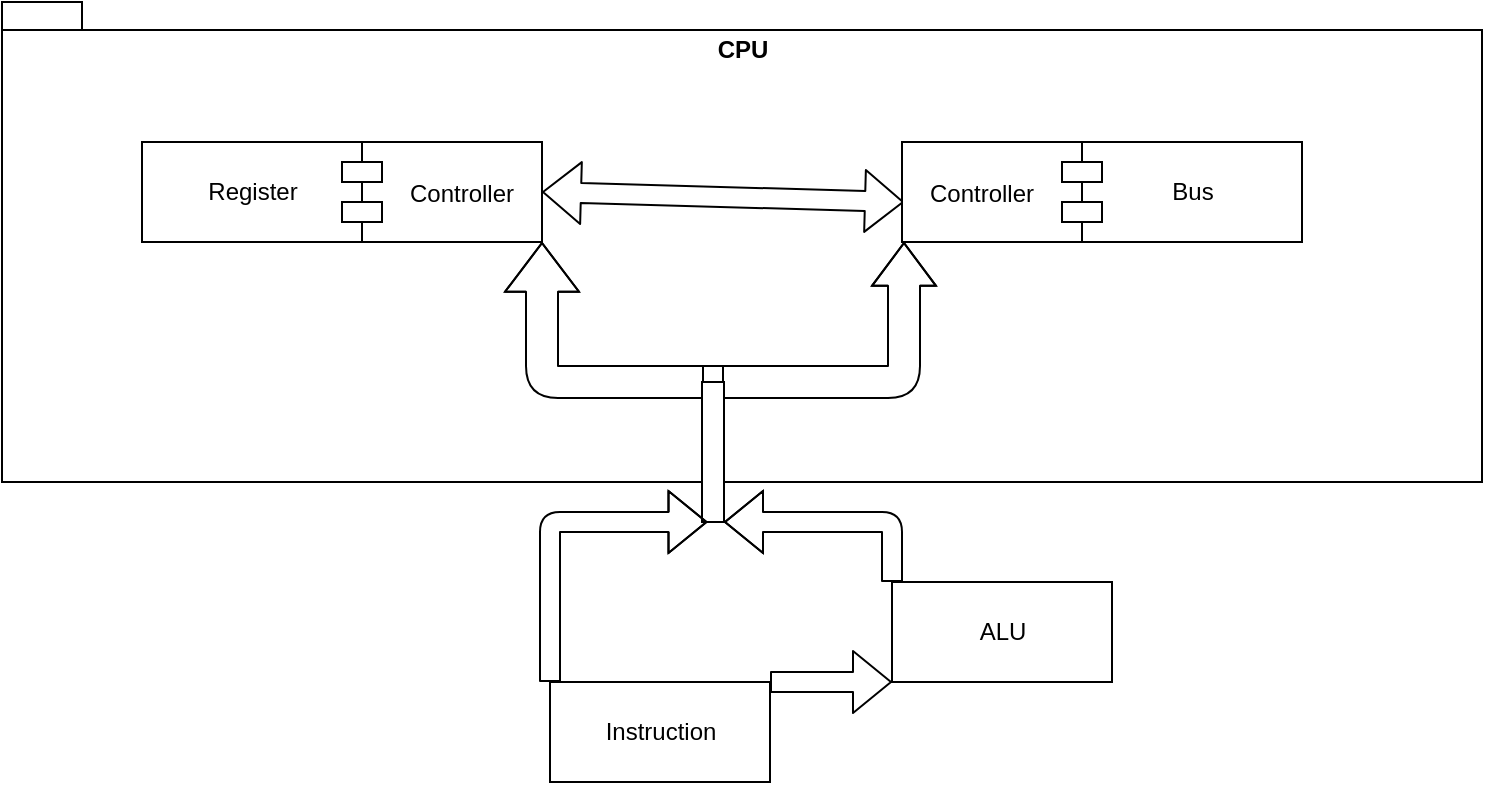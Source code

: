 <mxfile version="15.2.7" type="device" pages="4"><diagram id="C5RBs43oDa-KdzZeNtuy" name="Data-Flow (General)"><mxGraphModel dx="872" dy="475" grid="1" gridSize="10" guides="1" tooltips="1" connect="1" arrows="1" fold="1" page="1" pageScale="1" pageWidth="827" pageHeight="1169" math="0" shadow="0"><root><mxCell id="WIyWlLk6GJQsqaUBKTNV-0"/><mxCell id="WIyWlLk6GJQsqaUBKTNV-1" parent="WIyWlLk6GJQsqaUBKTNV-0"/><mxCell id="gwC7yzurPwSdg5O-eouE-0" value="CPU" style="shape=folder;fontStyle=1;spacingTop=10;tabWidth=40;tabHeight=14;tabPosition=left;html=1;align=center;verticalAlign=top;" parent="WIyWlLk6GJQsqaUBKTNV-1" vertex="1"><mxGeometry x="30" y="50" width="740" height="240" as="geometry"/></mxCell><mxCell id="NTaahu9hWmE2fS8xSLEn-0" value="Register" style="html=1;" parent="WIyWlLk6GJQsqaUBKTNV-1" vertex="1"><mxGeometry x="100" y="120" width="110" height="50" as="geometry"/></mxCell><mxCell id="NTaahu9hWmE2fS8xSLEn-2" value="Bus" style="html=1;" parent="WIyWlLk6GJQsqaUBKTNV-1" vertex="1"><mxGeometry x="570" y="120" width="110" height="50" as="geometry"/></mxCell><mxCell id="NTaahu9hWmE2fS8xSLEn-6" value="" style="shape=flexArrow;endArrow=classic;startArrow=classic;html=1;exitX=1;exitY=0.5;exitDx=0;exitDy=0;" parent="WIyWlLk6GJQsqaUBKTNV-1" edge="1" source="NTaahu9hWmE2fS8xSLEn-7"><mxGeometry width="100" height="100" relative="1" as="geometry"><mxPoint x="320" y="144.5" as="sourcePoint"/><mxPoint x="481" y="150" as="targetPoint"/></mxGeometry></mxCell><mxCell id="NTaahu9hWmE2fS8xSLEn-7" value="Controller" style="shape=module;align=left;spacingLeft=20;align=center;verticalAlign=middle;" parent="WIyWlLk6GJQsqaUBKTNV-1" vertex="1"><mxGeometry x="200" y="120" width="100" height="50" as="geometry"/></mxCell><mxCell id="NTaahu9hWmE2fS8xSLEn-8" value="Controller" style="shape=module;align=left;spacingLeft=-20;align=center;verticalAlign=middle;rotation=0;flipH=1;" parent="WIyWlLk6GJQsqaUBKTNV-1" vertex="1"><mxGeometry x="480" y="120" width="100" height="50" as="geometry"/></mxCell><mxCell id="aBip2Xee3t7GvrZ2dC4Y-0" value="Instruction" style="html=1;" parent="WIyWlLk6GJQsqaUBKTNV-1" vertex="1"><mxGeometry x="304" y="390" width="110" height="50" as="geometry"/></mxCell><mxCell id="aBip2Xee3t7GvrZ2dC4Y-1" value="" style="shape=flexArrow;endArrow=classic;html=1;width=16;endSize=7.79;entryX=1;entryY=1;entryDx=0;entryDy=0;exitX=1;exitY=0;exitDx=0;exitDy=0;" parent="WIyWlLk6GJQsqaUBKTNV-1" source="N5a3DTM2W1D2WRgjUlHs-0" target="NTaahu9hWmE2fS8xSLEn-7" edge="1"><mxGeometry width="50" height="50" relative="1" as="geometry"><mxPoint x="280" y="370" as="sourcePoint"/><mxPoint x="310" y="180" as="targetPoint"/><Array as="points"><mxPoint x="300" y="240"/></Array></mxGeometry></mxCell><mxCell id="aBip2Xee3t7GvrZ2dC4Y-2" value="" style="shape=flexArrow;endArrow=classic;html=1;width=16;endSize=6.8;endWidth=15;entryX=0.99;entryY=1;entryDx=0;entryDy=0;entryPerimeter=0;exitX=0;exitY=0;exitDx=0;exitDy=0;" parent="WIyWlLk6GJQsqaUBKTNV-1" source="N5a3DTM2W1D2WRgjUlHs-0" target="NTaahu9hWmE2fS8xSLEn-8" edge="1"><mxGeometry width="50" height="50" relative="1" as="geometry"><mxPoint x="450" y="250" as="sourcePoint"/><mxPoint x="480" y="180" as="targetPoint"/><Array as="points"><mxPoint x="481" y="240"/></Array></mxGeometry></mxCell><mxCell id="N5a3DTM2W1D2WRgjUlHs-0" value="" style="rounded=0;whiteSpace=wrap;html=1;" vertex="1" parent="WIyWlLk6GJQsqaUBKTNV-1"><mxGeometry x="380" y="240" width="11" height="70" as="geometry"/></mxCell><mxCell id="N5a3DTM2W1D2WRgjUlHs-5" value="ALU" style="html=1;" vertex="1" parent="WIyWlLk6GJQsqaUBKTNV-1"><mxGeometry x="475" y="340" width="110" height="50" as="geometry"/></mxCell><mxCell id="N5a3DTM2W1D2WRgjUlHs-6" value="" style="shape=flexArrow;endArrow=classic;html=1;exitX=1;exitY=0;exitDx=0;exitDy=0;entryX=0;entryY=1;entryDx=0;entryDy=0;" edge="1" parent="WIyWlLk6GJQsqaUBKTNV-1" source="aBip2Xee3t7GvrZ2dC4Y-0" target="N5a3DTM2W1D2WRgjUlHs-5"><mxGeometry width="50" height="50" relative="1" as="geometry"><mxPoint x="460" y="460" as="sourcePoint"/><mxPoint x="510" y="410" as="targetPoint"/></mxGeometry></mxCell><mxCell id="N5a3DTM2W1D2WRgjUlHs-7" value="" style="shape=flexArrow;endArrow=classic;html=1;exitX=0;exitY=0;exitDx=0;exitDy=0;entryX=0.25;entryY=1;entryDx=0;entryDy=0;" edge="1" parent="WIyWlLk6GJQsqaUBKTNV-1" source="aBip2Xee3t7GvrZ2dC4Y-0" target="N5a3DTM2W1D2WRgjUlHs-0"><mxGeometry width="50" height="50" relative="1" as="geometry"><mxPoint x="424" y="400" as="sourcePoint"/><mxPoint x="460" y="380" as="targetPoint"/><Array as="points"><mxPoint x="304" y="310"/></Array></mxGeometry></mxCell><mxCell id="N5a3DTM2W1D2WRgjUlHs-8" value="" style="shape=flexArrow;endArrow=classic;html=1;exitX=0;exitY=0;exitDx=0;exitDy=0;entryX=1;entryY=1;entryDx=0;entryDy=0;" edge="1" parent="WIyWlLk6GJQsqaUBKTNV-1" source="N5a3DTM2W1D2WRgjUlHs-5" target="N5a3DTM2W1D2WRgjUlHs-0"><mxGeometry width="50" height="50" relative="1" as="geometry"><mxPoint x="369" y="400" as="sourcePoint"/><mxPoint x="392.75" y="320" as="targetPoint"/><Array as="points"><mxPoint x="475" y="310"/></Array></mxGeometry></mxCell></root></mxGraphModel></diagram><diagram id="FSR4opxZ3w6vxk6FEuXj" name="Register"><mxGraphModel dx="872" dy="475" grid="1" gridSize="10" guides="1" tooltips="1" connect="1" arrows="1" fold="1" page="1" pageScale="1" pageWidth="827" pageHeight="1169" math="0" shadow="0"><root><mxCell id="fo_sAeJvhwMg7Au-9o_D-0"/><mxCell id="fo_sAeJvhwMg7Au-9o_D-1" parent="fo_sAeJvhwMg7Au-9o_D-0"/><mxCell id="fo_sAeJvhwMg7Au-9o_D-6" value="register" style="shape=folder;fontStyle=1;spacingTop=10;tabWidth=40;tabHeight=14;tabPosition=left;html=1;verticalAlign=top;align=center;" parent="fo_sAeJvhwMg7Au-9o_D-1" vertex="1"><mxGeometry y="50" width="880" height="520" as="geometry"/></mxCell><mxCell id="fo_sAeJvhwMg7Au-9o_D-2" value="Register" style="swimlane;fontStyle=1;align=center;verticalAlign=top;childLayout=stackLayout;horizontal=1;startSize=26;horizontalStack=0;resizeParent=1;resizeParentMax=0;resizeLast=0;collapsible=1;marginBottom=0;" parent="fo_sAeJvhwMg7Au-9o_D-1" vertex="1"><mxGeometry x="270" y="100" width="190" height="100" as="geometry"/></mxCell><mxCell id="fo_sAeJvhwMg7Au-9o_D-3" value="# value: uint8_t" style="text;strokeColor=none;fillColor=none;align=left;verticalAlign=top;spacingLeft=4;spacingRight=4;overflow=hidden;rotatable=0;points=[[0,0.5],[1,0.5]];portConstraint=eastwest;" parent="fo_sAeJvhwMg7Au-9o_D-2" vertex="1"><mxGeometry y="26" width="190" height="26" as="geometry"/></mxCell><mxCell id="fo_sAeJvhwMg7Au-9o_D-4" value="" style="line;strokeWidth=1;fillColor=none;align=left;verticalAlign=middle;spacingTop=-1;spacingLeft=3;spacingRight=3;rotatable=0;labelPosition=right;points=[];portConstraint=eastwest;" parent="fo_sAeJvhwMg7Au-9o_D-2" vertex="1"><mxGeometry y="52" width="190" height="8" as="geometry"/></mxCell><mxCell id="fo_sAeJvhwMg7Au-9o_D-5" value="+ setValue(uint8_t value): void&#10;+ getValue(): uint8_t" style="text;strokeColor=none;fillColor=none;align=left;verticalAlign=top;spacingLeft=4;spacingRight=4;overflow=hidden;rotatable=0;points=[[0,0.5],[1,0.5]];portConstraint=eastwest;" parent="fo_sAeJvhwMg7Au-9o_D-2" vertex="1"><mxGeometry y="60" width="190" height="40" as="geometry"/></mxCell><mxCell id="edyRbBmwYyQEmJ3-MGqT-0" value="RegisterController" style="swimlane;fontStyle=1;align=center;verticalAlign=top;childLayout=stackLayout;horizontal=1;startSize=26;horizontalStack=0;resizeParent=1;resizeParentMax=0;resizeLast=0;collapsible=1;marginBottom=0;" parent="fo_sAeJvhwMg7Au-9o_D-1" vertex="1"><mxGeometry x="150" y="400" width="320" height="150" as="geometry"/></mxCell><mxCell id="edyRbBmwYyQEmJ3-MGqT-1" value="- statusRegister: *StatusRegister&#10;- registerArray: *Register" style="text;strokeColor=none;fillColor=none;align=left;verticalAlign=top;spacingLeft=4;spacingRight=4;overflow=hidden;rotatable=0;points=[[0,0.5],[1,0.5]];portConstraint=eastwest;" parent="edyRbBmwYyQEmJ3-MGqT-0" vertex="1"><mxGeometry y="26" width="320" height="34" as="geometry"/></mxCell><mxCell id="edyRbBmwYyQEmJ3-MGqT-2" value="" style="line;strokeWidth=1;fillColor=none;align=left;verticalAlign=middle;spacingTop=-1;spacingLeft=3;spacingRight=3;rotatable=0;labelPosition=right;points=[];portConstraint=eastwest;" parent="edyRbBmwYyQEmJ3-MGqT-0" vertex="1"><mxGeometry y="60" width="320" height="8" as="geometry"/></mxCell><mxCell id="edyRbBmwYyQEmJ3-MGqT-3" value="+ RegisterController()&#10;+ getRegisterValue(Registers register): uint8_t&#10;+ getStatusRegister(): *StatusRegister&#10;+ setRegisterValue(Registers register, uint8_t value): void&#10;+ ~RegisterController()" style="text;strokeColor=none;fillColor=none;align=left;verticalAlign=top;spacingLeft=4;spacingRight=4;overflow=hidden;rotatable=0;points=[[0,0.5],[1,0.5]];portConstraint=eastwest;" parent="edyRbBmwYyQEmJ3-MGqT-0" vertex="1"><mxGeometry y="68" width="320" height="82" as="geometry"/></mxCell><mxCell id="OGTd2ZWRhvnD6IJIFiq6-0" value="StatusRegister" style="swimlane;fontStyle=1;align=center;verticalAlign=top;childLayout=stackLayout;horizontal=1;startSize=26;horizontalStack=0;resizeParent=1;resizeParentMax=0;resizeLast=0;collapsible=1;marginBottom=0;" parent="fo_sAeJvhwMg7Au-9o_D-1" vertex="1"><mxGeometry x="510" y="170" width="220" height="230" as="geometry"/></mxCell><mxCell id="OGTd2ZWRhvnD6IJIFiq6-1" value="_" style="text;strokeColor=none;fillColor=none;align=left;verticalAlign=top;spacingLeft=4;spacingRight=4;overflow=hidden;rotatable=0;points=[[0,0.5],[1,0.5]];portConstraint=eastwest;" parent="OGTd2ZWRhvnD6IJIFiq6-0" vertex="1"><mxGeometry y="26" width="220" height="26" as="geometry"/></mxCell><mxCell id="OGTd2ZWRhvnD6IJIFiq6-2" value="" style="line;strokeWidth=1;fillColor=none;align=left;verticalAlign=middle;spacingTop=-1;spacingLeft=3;spacingRight=3;rotatable=0;labelPosition=right;points=[];portConstraint=eastwest;" parent="OGTd2ZWRhvnD6IJIFiq6-0" vertex="1"><mxGeometry y="52" width="220" height="8" as="geometry"/></mxCell><mxCell id="OGTd2ZWRhvnD6IJIFiq6-3" value="+ StatusRegister()&#10;+ setValue(value1: uint8_t, &#10;        value2: uint8_t): void&#10;+ overrideValue(value: uint8_t): void&#10;+ setCarry(value: uint16_t): void&#10;+ setZero(value: uint8_t): void&#10;+ setOverflow(value1: uint8_t,&#10;        value2: uint8_t): void&#10;+ setNegative(value: uint8_t): void&#10;+ setStatus(flag: Flag, state: bool): void&#10;+ getStatus(flag: Flag): bool" style="text;strokeColor=none;fillColor=none;align=left;verticalAlign=top;spacingLeft=4;spacingRight=4;overflow=hidden;rotatable=0;points=[[0,0.5],[1,0.5]];portConstraint=eastwest;" parent="OGTd2ZWRhvnD6IJIFiq6-0" vertex="1"><mxGeometry y="60" width="220" height="170" as="geometry"/></mxCell><mxCell id="OGTd2ZWRhvnD6IJIFiq6-4" value="" style="endArrow=none;html=1;edgeStyle=orthogonalEdgeStyle;exitX=1;exitY=0.5;exitDx=0;exitDy=0;entryX=0.521;entryY=1;entryDx=0;entryDy=0;entryPerimeter=0;" parent="fo_sAeJvhwMg7Au-9o_D-1" source="edyRbBmwYyQEmJ3-MGqT-1" target="OGTd2ZWRhvnD6IJIFiq6-3" edge="1"><mxGeometry relative="1" as="geometry"><mxPoint x="510" y="290" as="sourcePoint"/><mxPoint x="670" y="290" as="targetPoint"/></mxGeometry></mxCell><mxCell id="OGTd2ZWRhvnD6IJIFiq6-7" value="Extends" style="endArrow=block;endSize=16;endFill=0;html=1;exitX=0.5;exitY=0;exitDx=0;exitDy=0;entryX=1;entryY=0.5;entryDx=0;entryDy=0;" parent="fo_sAeJvhwMg7Au-9o_D-1" source="OGTd2ZWRhvnD6IJIFiq6-0" target="fo_sAeJvhwMg7Au-9o_D-3" edge="1"><mxGeometry width="160" relative="1" as="geometry"><mxPoint x="570" y="310" as="sourcePoint"/><mxPoint x="730" y="310" as="targetPoint"/><Array as="points"><mxPoint x="620" y="139"/></Array></mxGeometry></mxCell><mxCell id="Lxuu0Aic1EnRyf6YJuzM-0" value="1..*" style="endArrow=open;html=1;endSize=12;startArrow=diamondThin;startSize=14;startFill=1;edgeStyle=orthogonalEdgeStyle;align=left;verticalAlign=bottom;exitX=0.5;exitY=0;exitDx=0;exitDy=0;entryX=0.453;entryY=1;entryDx=0;entryDy=0;entryPerimeter=0;" parent="fo_sAeJvhwMg7Au-9o_D-1" source="edyRbBmwYyQEmJ3-MGqT-0" target="fo_sAeJvhwMg7Au-9o_D-5" edge="1"><mxGeometry x="-1" y="30" relative="1" as="geometry"><mxPoint x="120" y="180" as="sourcePoint"/><mxPoint x="420" y="450" as="targetPoint"/><mxPoint as="offset"/></mxGeometry></mxCell><mxCell id="rECRUo4AhSbANIjH3cjJ-0" value="«enum»&lt;br&gt;&lt;b&gt;Flag&lt;/b&gt;" style="html=1;" parent="fo_sAeJvhwMg7Au-9o_D-1" vertex="1"><mxGeometry x="750" y="131" width="110" height="50" as="geometry"/></mxCell><mxCell id="rECRUo4AhSbANIjH3cjJ-1" value="" style="endArrow=none;html=1;edgeStyle=orthogonalEdgeStyle;exitX=1;exitY=0.5;exitDx=0;exitDy=0;entryX=0.5;entryY=1;entryDx=0;entryDy=0;" parent="fo_sAeJvhwMg7Au-9o_D-1" source="OGTd2ZWRhvnD6IJIFiq6-1" target="rECRUo4AhSbANIjH3cjJ-0" edge="1"><mxGeometry relative="1" as="geometry"><mxPoint x="800" y="240" as="sourcePoint"/><mxPoint x="960" y="240" as="targetPoint"/></mxGeometry></mxCell><mxCell id="tVDkWt5z48s-6kPNEs4q-0" value="«enum»&lt;br&gt;&lt;b&gt;Registers&lt;/b&gt;" style="html=1;" parent="fo_sAeJvhwMg7Au-9o_D-1" vertex="1"><mxGeometry x="20" y="310" width="110" height="50" as="geometry"/></mxCell><mxCell id="tVDkWt5z48s-6kPNEs4q-1" value="" style="endArrow=none;html=1;edgeStyle=orthogonalEdgeStyle;exitX=0;exitY=0.5;exitDx=0;exitDy=0;entryX=0.5;entryY=1;entryDx=0;entryDy=0;" parent="fo_sAeJvhwMg7Au-9o_D-1" source="edyRbBmwYyQEmJ3-MGqT-1" target="tVDkWt5z48s-6kPNEs4q-0" edge="1"><mxGeometry relative="1" as="geometry"><mxPoint x="710" y="219" as="sourcePoint"/><mxPoint x="815" y="191" as="targetPoint"/></mxGeometry></mxCell></root></mxGraphModel></diagram><diagram id="Y-lMnfT66i_3cjj-3q8V" name="Bus"><mxGraphModel dx="872" dy="475" grid="1" gridSize="10" guides="1" tooltips="1" connect="1" arrows="1" fold="1" page="1" pageScale="1" pageWidth="827" pageHeight="1169" math="0" shadow="0"><root><mxCell id="23TDGS9YTzjd4TGv8zZ4-0"/><mxCell id="23TDGS9YTzjd4TGv8zZ4-1" parent="23TDGS9YTzjd4TGv8zZ4-0"/><mxCell id="23TDGS9YTzjd4TGv8zZ4-2" value="bus" style="shape=folder;fontStyle=1;spacingTop=10;tabWidth=40;tabHeight=14;tabPosition=left;html=1;align=center;verticalAlign=top;" parent="23TDGS9YTzjd4TGv8zZ4-1" vertex="1"><mxGeometry x="108" y="30" width="740" height="570" as="geometry"/></mxCell><mxCell id="23TDGS9YTzjd4TGv8zZ4-3" value="BusController" style="swimlane;fontStyle=1;align=center;verticalAlign=top;childLayout=stackLayout;horizontal=1;startSize=26;horizontalStack=0;resizeParent=1;resizeParentMax=0;resizeLast=0;collapsible=1;marginBottom=0;" parent="23TDGS9YTzjd4TGv8zZ4-1" vertex="1"><mxGeometry x="230" y="400" width="256" height="190" as="geometry"/></mxCell><mxCell id="23TDGS9YTzjd4TGv8zZ4-4" value="- busDeviceArray: **BusDevice&#10;- arrayIndex: int" style="text;strokeColor=none;fillColor=none;align=left;verticalAlign=top;spacingLeft=4;spacingRight=4;overflow=hidden;rotatable=0;points=[[0,0.5],[1,0.5]];portConstraint=eastwest;" parent="23TDGS9YTzjd4TGv8zZ4-3" vertex="1"><mxGeometry y="26" width="256" height="34" as="geometry"/></mxCell><mxCell id="23TDGS9YTzjd4TGv8zZ4-5" value="" style="line;strokeWidth=1;fillColor=none;align=left;verticalAlign=middle;spacingTop=-1;spacingLeft=3;spacingRight=3;rotatable=0;labelPosition=right;points=[];portConstraint=eastwest;" parent="23TDGS9YTzjd4TGv8zZ4-3" vertex="1"><mxGeometry y="60" width="256" height="8" as="geometry"/></mxCell><mxCell id="23TDGS9YTzjd4TGv8zZ4-6" value="+ BusController()&#10;- getDevice(address: uint16_t): *BusDevice&#10;- getAddressRange(address: uint16_t,&#10;    currentDevice: *BusDevice)&#10;+ addDevice(busDevice: *BusDevice): void&#10;+ read(address: uint16_t): uint8_t&#10;+ write(address: uint16_t, value: uint8_t): void&#10;+ ~BusController()" style="text;strokeColor=none;fillColor=none;align=left;verticalAlign=top;spacingLeft=4;spacingRight=4;overflow=hidden;rotatable=0;points=[[0,0.5],[1,0.5]];portConstraint=eastwest;" parent="23TDGS9YTzjd4TGv8zZ4-3" vertex="1"><mxGeometry y="68" width="256" height="122" as="geometry"/></mxCell><mxCell id="NFC14cmhN51oCaBUQxyo-0" value="BusDevice" style="swimlane;fontStyle=1;align=center;verticalAlign=top;childLayout=stackLayout;horizontal=1;startSize=26;horizontalStack=0;resizeParent=1;resizeParentMax=0;resizeLast=0;collapsible=1;marginBottom=0;" parent="23TDGS9YTzjd4TGv8zZ4-1" vertex="1"><mxGeometry x="350" y="80" width="256" height="160" as="geometry"/></mxCell><mxCell id="NFC14cmhN51oCaBUQxyo-1" value="- addresses: *AddressRange[5]&#10;- index: int" style="text;strokeColor=none;fillColor=none;align=left;verticalAlign=top;spacingLeft=4;spacingRight=4;overflow=hidden;rotatable=0;points=[[0,0.5],[1,0.5]];portConstraint=eastwest;" parent="NFC14cmhN51oCaBUQxyo-0" vertex="1"><mxGeometry y="26" width="256" height="34" as="geometry"/></mxCell><mxCell id="NFC14cmhN51oCaBUQxyo-2" value="" style="line;strokeWidth=1;fillColor=none;align=left;verticalAlign=middle;spacingTop=-1;spacingLeft=3;spacingRight=3;rotatable=0;labelPosition=right;points=[];portConstraint=eastwest;" parent="NFC14cmhN51oCaBUQxyo-0" vertex="1"><mxGeometry y="60" width="256" height="8" as="geometry"/></mxCell><mxCell id="NFC14cmhN51oCaBUQxyo-3" value="+ BusDevice()&#10;+ read(address: uint16_t): uint8_t&#10;+ write(address: uint16_t, value: uint8_t): void&#10;+ addAddress(address: AddressRange): void&#10;+ getAddresses(): *AddressRange&#10;+ ~BusDevice()" style="text;strokeColor=none;fillColor=none;align=left;verticalAlign=top;spacingLeft=4;spacingRight=4;overflow=hidden;rotatable=0;points=[[0,0.5],[1,0.5]];portConstraint=eastwest;" parent="NFC14cmhN51oCaBUQxyo-0" vertex="1"><mxGeometry y="68" width="256" height="92" as="geometry"/></mxCell><mxCell id="l6wA_1R9nY5Djz-n6M-C-0" value="Ram" style="swimlane;fontStyle=1;align=center;verticalAlign=top;childLayout=stackLayout;horizontal=1;startSize=26;horizontalStack=0;resizeParent=1;resizeParentMax=0;resizeLast=0;collapsible=1;marginBottom=0;" parent="23TDGS9YTzjd4TGv8zZ4-1" vertex="1"><mxGeometry x="560" y="320" width="256" height="140" as="geometry"/></mxCell><mxCell id="l6wA_1R9nY5Djz-n6M-C-1" value="- ramArray: *uint8_t&#10;- ramSize: uint16_t" style="text;strokeColor=none;fillColor=none;align=left;verticalAlign=top;spacingLeft=4;spacingRight=4;overflow=hidden;rotatable=0;points=[[0,0.5],[1,0.5]];portConstraint=eastwest;" parent="l6wA_1R9nY5Djz-n6M-C-0" vertex="1"><mxGeometry y="26" width="256" height="34" as="geometry"/></mxCell><mxCell id="l6wA_1R9nY5Djz-n6M-C-2" value="" style="line;strokeWidth=1;fillColor=none;align=left;verticalAlign=middle;spacingTop=-1;spacingLeft=3;spacingRight=3;rotatable=0;labelPosition=right;points=[];portConstraint=eastwest;" parent="l6wA_1R9nY5Djz-n6M-C-0" vertex="1"><mxGeometry y="60" width="256" height="8" as="geometry"/></mxCell><mxCell id="l6wA_1R9nY5Djz-n6M-C-3" value="+ Ram(ramSize: uint16_t)&#10;+ read(address: uint16_t): uint8_t&#10;+ write(address: uint16_t, value: uint8_t): void&#10;+ ~Ram()" style="text;strokeColor=none;fillColor=none;align=left;verticalAlign=top;spacingLeft=4;spacingRight=4;overflow=hidden;rotatable=0;points=[[0,0.5],[1,0.5]];portConstraint=eastwest;" parent="l6wA_1R9nY5Djz-n6M-C-0" vertex="1"><mxGeometry y="68" width="256" height="72" as="geometry"/></mxCell><mxCell id="dwe1uxGFtsgeFcTT-b4n-0" value="Extends" style="endArrow=block;endSize=16;endFill=0;html=1;exitX=0.5;exitY=0;exitDx=0;exitDy=0;entryX=0.59;entryY=1.028;entryDx=0;entryDy=0;entryPerimeter=0;" parent="23TDGS9YTzjd4TGv8zZ4-1" source="l6wA_1R9nY5Djz-n6M-C-0" target="NFC14cmhN51oCaBUQxyo-3" edge="1"><mxGeometry width="160" relative="1" as="geometry"><mxPoint x="330" y="260" as="sourcePoint"/><mxPoint x="490" y="260" as="targetPoint"/><Array as="points"><mxPoint x="688" y="290"/><mxPoint x="501" y="290"/></Array></mxGeometry></mxCell><mxCell id="dwe1uxGFtsgeFcTT-b4n-1" value="0..*" style="endArrow=open;html=1;endSize=12;startArrow=diamondThin;startSize=14;startFill=0;edgeStyle=orthogonalEdgeStyle;align=left;verticalAlign=bottom;exitX=0.5;exitY=0;exitDx=0;exitDy=0;entryX=0.477;entryY=0.989;entryDx=0;entryDy=0;entryPerimeter=0;" parent="23TDGS9YTzjd4TGv8zZ4-1" source="23TDGS9YTzjd4TGv8zZ4-3" target="NFC14cmhN51oCaBUQxyo-3" edge="1"><mxGeometry x="-1" y="-12" relative="1" as="geometry"><mxPoint x="250" y="320" as="sourcePoint"/><mxPoint x="410" y="320" as="targetPoint"/><mxPoint as="offset"/></mxGeometry></mxCell><mxCell id="IuWt0_URN5oHsQo_CBfp-0" value="&lt;&lt;struct&gt;&gt;&#10;AddressRange" style="swimlane;fontStyle=1;childLayout=stackLayout;horizontal=1;startSize=26;fillColor=none;horizontalStack=0;resizeParent=1;resizeParentMax=0;resizeLast=0;collapsible=1;marginBottom=0;" parent="23TDGS9YTzjd4TGv8zZ4-1" vertex="1"><mxGeometry x="140" y="120" width="150" height="80" as="geometry"/></mxCell><mxCell id="IuWt0_URN5oHsQo_CBfp-1" value="+ addressStart: uint16_t&#10;+ addressEnd: uint16_t&#10;+ isAddressEmpty(): bool" style="text;strokeColor=none;fillColor=none;align=left;verticalAlign=top;spacingLeft=4;spacingRight=4;overflow=hidden;rotatable=0;points=[[0,0.5],[1,0.5]];portConstraint=eastwest;" parent="IuWt0_URN5oHsQo_CBfp-0" vertex="1"><mxGeometry y="26" width="150" height="54" as="geometry"/></mxCell><mxCell id="IuWt0_URN5oHsQo_CBfp-10" value="1" style="endArrow=open;html=1;endSize=12;startArrow=diamondThin;startSize=14;startFill=1;edgeStyle=orthogonalEdgeStyle;align=left;verticalAlign=bottom;exitX=0;exitY=0.5;exitDx=0;exitDy=0;entryX=1;entryY=0.5;entryDx=0;entryDy=0;" parent="23TDGS9YTzjd4TGv8zZ4-1" source="NFC14cmhN51oCaBUQxyo-3" target="IuWt0_URN5oHsQo_CBfp-1" edge="1"><mxGeometry x="-0.655" y="-4" relative="1" as="geometry"><mxPoint x="300" y="250" as="sourcePoint"/><mxPoint x="460" y="250" as="targetPoint"/><mxPoint as="offset"/></mxGeometry></mxCell><mxCell id="mN-o764y_3_Gpikrldbp-0" value="" style="endArrow=none;html=1;entryX=0.467;entryY=1.037;entryDx=0;entryDy=0;entryPerimeter=0;exitX=0.25;exitY=0;exitDx=0;exitDy=0;" parent="23TDGS9YTzjd4TGv8zZ4-1" source="23TDGS9YTzjd4TGv8zZ4-3" target="IuWt0_URN5oHsQo_CBfp-1" edge="1"><mxGeometry width="50" height="50" relative="1" as="geometry"><mxPoint x="200" y="310" as="sourcePoint"/><mxPoint x="250" y="260" as="targetPoint"/><Array as="points"><mxPoint x="294" y="250"/><mxPoint x="210" y="250"/></Array></mxGeometry></mxCell></root></mxGraphModel></diagram><diagram id="q1ArsTBzp5Fvco0XuFHy" name="ALU"><mxGraphModel dx="872" dy="475" grid="1" gridSize="10" guides="1" tooltips="1" connect="1" arrows="1" fold="1" page="1" pageScale="1" pageWidth="827" pageHeight="1169" math="0" shadow="0"><root><mxCell id="VaEYD3eXC072X04KY_eu-0"/><mxCell id="VaEYD3eXC072X04KY_eu-1" parent="VaEYD3eXC072X04KY_eu-0"/><mxCell id="VC69XQEZAqwc0NJwwY81-0" value="ALU" style="swimlane;fontStyle=1;align=center;verticalAlign=top;childLayout=stackLayout;horizontal=1;startSize=26;horizontalStack=0;resizeParent=1;resizeParentMax=0;resizeLast=0;collapsible=1;marginBottom=0;" vertex="1" parent="VaEYD3eXC072X04KY_eu-1"><mxGeometry x="350" y="170" width="160" height="130" as="geometry"/></mxCell><mxCell id="VC69XQEZAqwc0NJwwY81-1" value="+ field: type" style="text;strokeColor=none;fillColor=none;align=left;verticalAlign=top;spacingLeft=4;spacingRight=4;overflow=hidden;rotatable=0;points=[[0,0.5],[1,0.5]];portConstraint=eastwest;" vertex="1" parent="VC69XQEZAqwc0NJwwY81-0"><mxGeometry y="26" width="160" height="26" as="geometry"/></mxCell><mxCell id="VC69XQEZAqwc0NJwwY81-2" value="" style="line;strokeWidth=1;fillColor=none;align=left;verticalAlign=middle;spacingTop=-1;spacingLeft=3;spacingRight=3;rotatable=0;labelPosition=right;points=[];portConstraint=eastwest;" vertex="1" parent="VC69XQEZAqwc0NJwwY81-0"><mxGeometry y="52" width="160" height="8" as="geometry"/></mxCell><mxCell id="VC69XQEZAqwc0NJwwY81-3" value="+ addOperation()&#10;+ subOperation()&#10;+ shiftLeftOperation()&#10;+ shiftRightOperation()" style="text;strokeColor=none;fillColor=none;align=left;verticalAlign=top;spacingLeft=4;spacingRight=4;overflow=hidden;rotatable=0;points=[[0,0.5],[1,0.5]];portConstraint=eastwest;" vertex="1" parent="VC69XQEZAqwc0NJwwY81-0"><mxGeometry y="60" width="160" height="70" as="geometry"/></mxCell></root></mxGraphModel></diagram></mxfile>